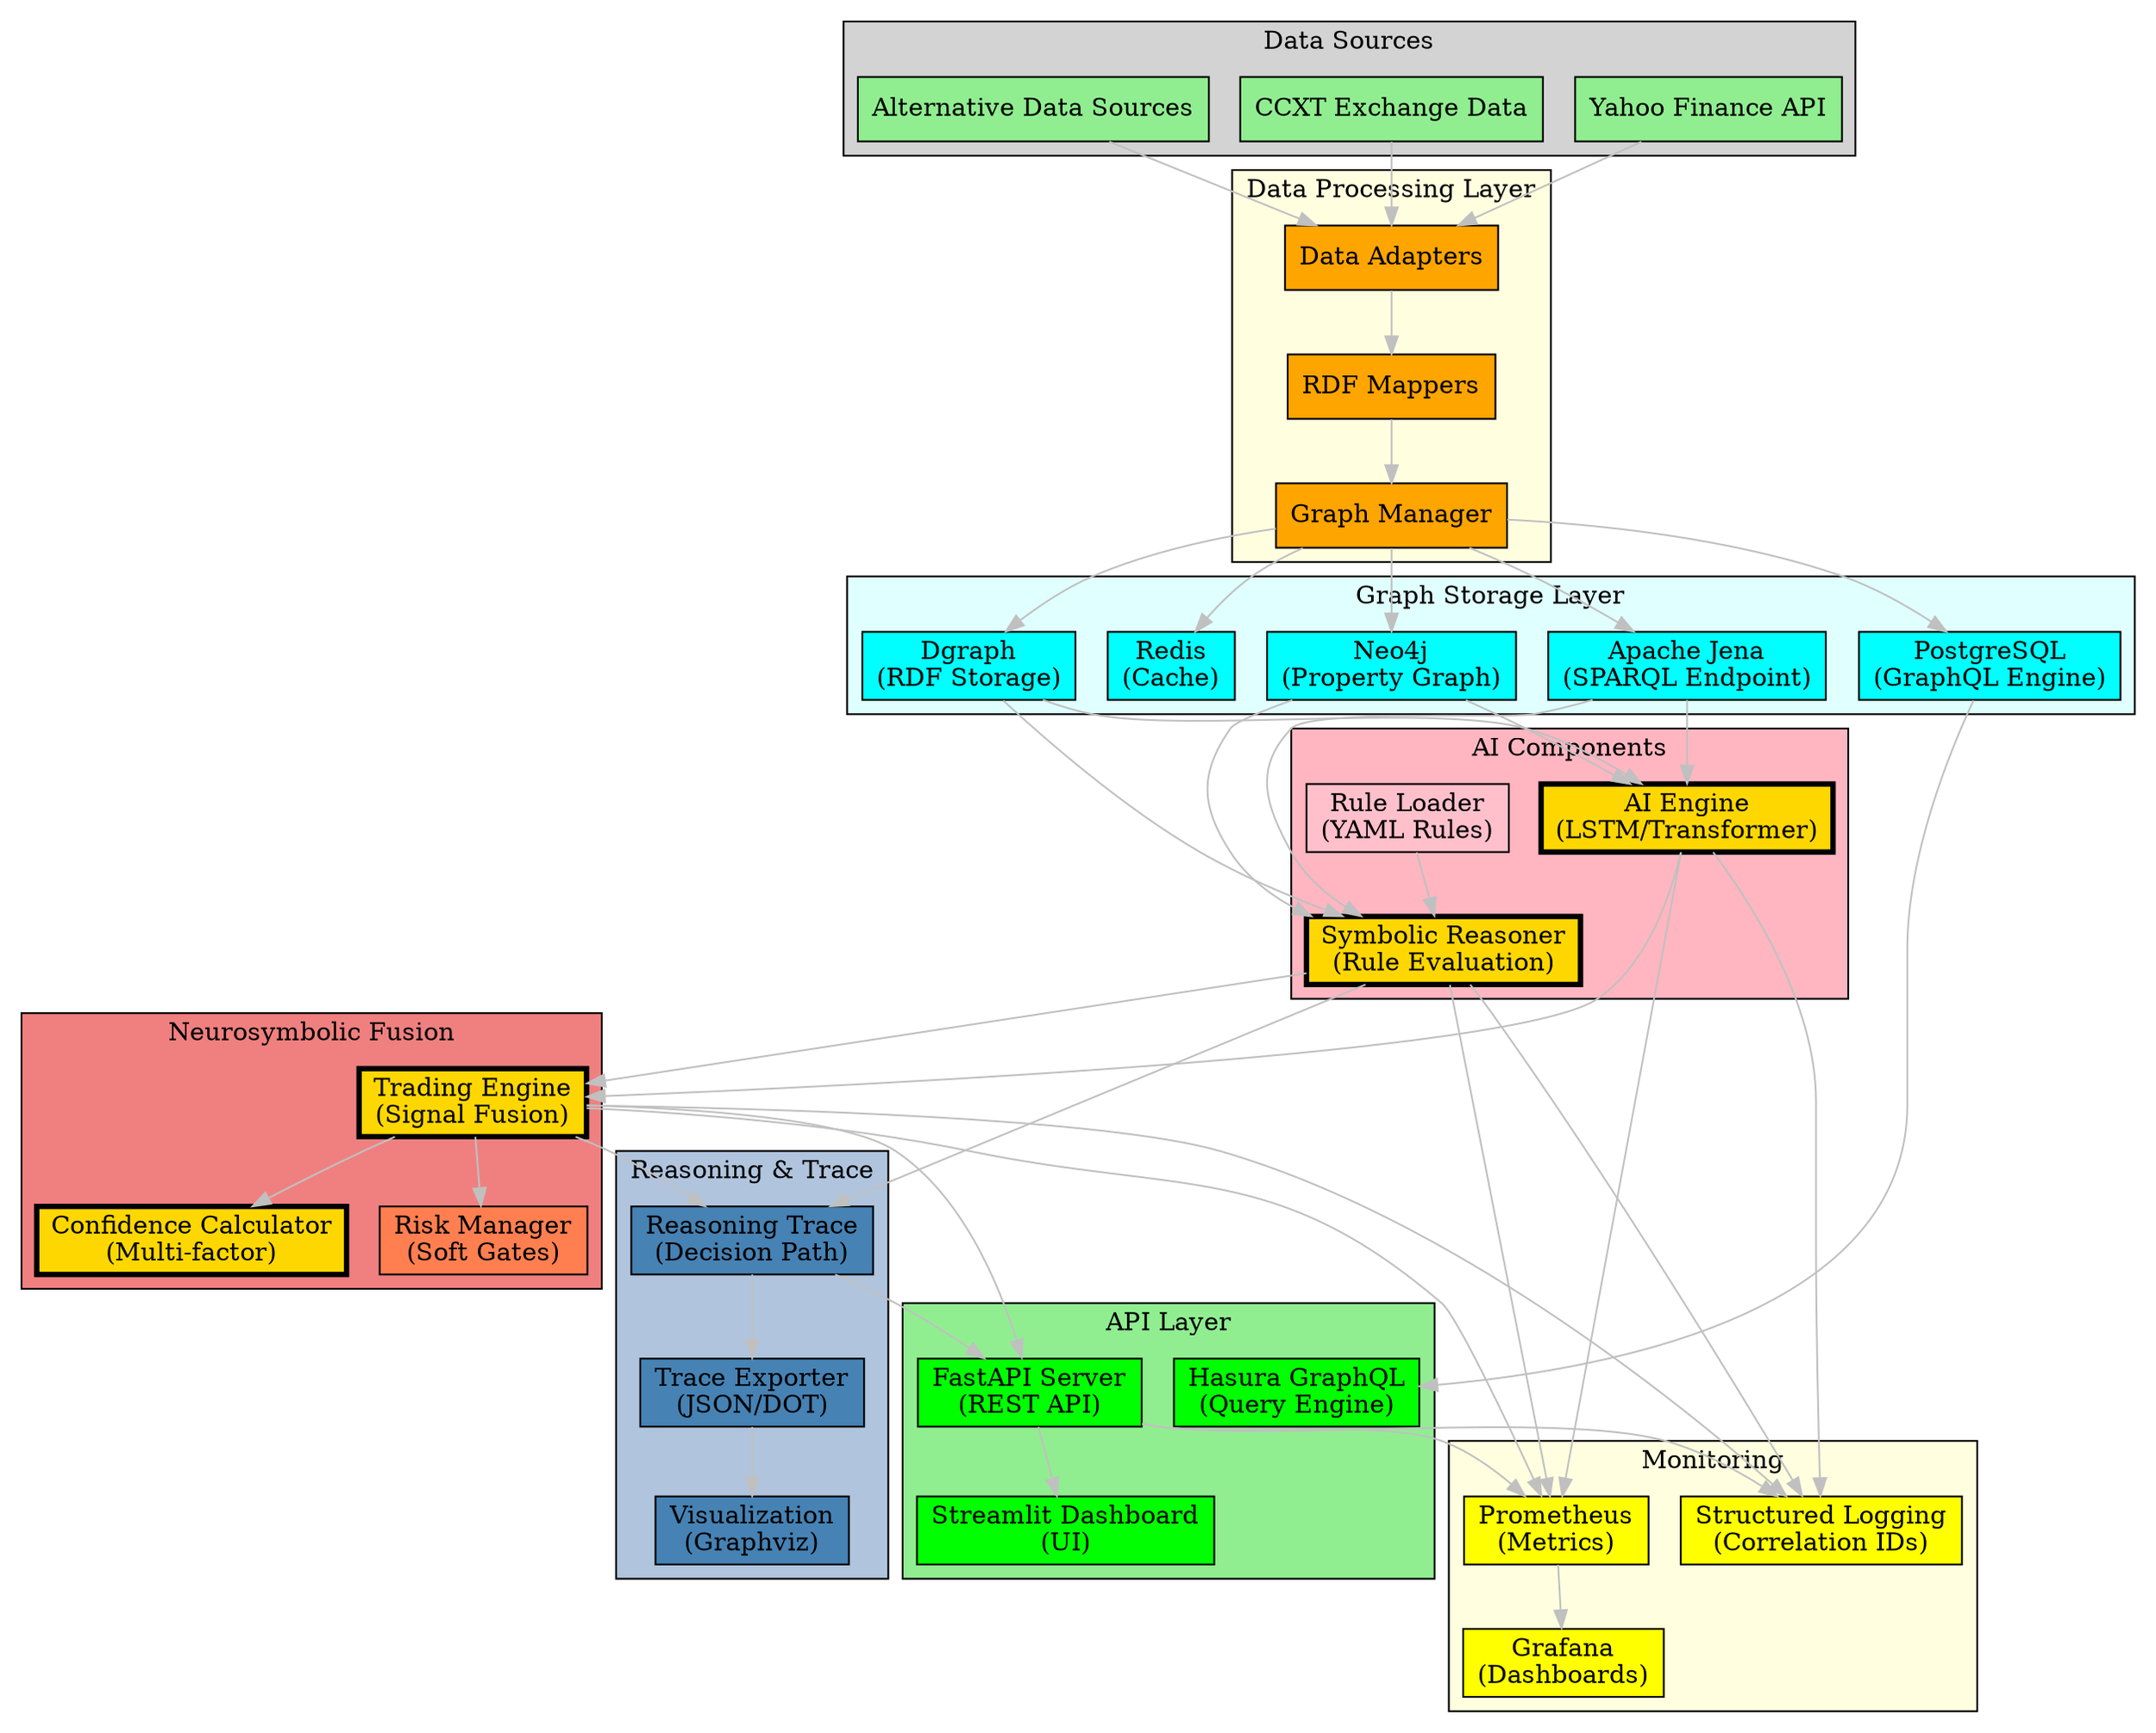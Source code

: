 digraph HFT_Neurosymbolic_System {
    rankdir=TB;
    node [shape=box, style=filled, fillcolor=lightblue];
    edge [color=gray];
    
    // Data Sources
    subgraph cluster_data_sources {
        label="Data Sources";
        style=filled;
        fillcolor=lightgray;
        
        YahooFinance [label="Yahoo Finance API", fillcolor=lightgreen];
        CCXT [label="CCXT Exchange Data", fillcolor=lightgreen];
        AlternativeData [label="Alternative Data Sources", fillcolor=lightgreen];
    }
    
    // Data Processing Layer
    subgraph cluster_data_processing {
        label="Data Processing Layer";
        style=filled;
        fillcolor=lightyellow;
        
        DataAdapters [label="Data Adapters", fillcolor=orange];
        RDFMappers [label="RDF Mappers", fillcolor=orange];
        GraphManager [label="Graph Manager", fillcolor=orange];
    }
    
    // Storage Layer
    subgraph cluster_storage {
        label="Graph Storage Layer";
        style=filled;
        fillcolor=lightcyan;
        
        Dgraph [label="Dgraph\n(RDF Storage)", fillcolor=cyan];
        Neo4j [label="Neo4j\n(Property Graph)", fillcolor=cyan];
        Jena [label="Apache Jena\n(SPARQL Endpoint)", fillcolor=cyan];
        Redis [label="Redis\n(Cache)", fillcolor=cyan];
        PostgreSQL [label="PostgreSQL\n(GraphQL Engine)", fillcolor=cyan];
    }
    
    // Core AI Components
    subgraph cluster_ai_components {
        label="AI Components";
        style=filled;
        fillcolor=lightpink;
        
        AIEngine [label="AI Engine\n(LSTM/Transformer)", fillcolor=pink];
        SymbolicReasoner [label="Symbolic Reasoner\n(Rule Evaluation)", fillcolor=pink];
        RuleLoader [label="Rule Loader\n(YAML Rules)", fillcolor=pink];
    }
    
    // Fusion Layer
    subgraph cluster_fusion {
        label="Neurosymbolic Fusion";
        style=filled;
        fillcolor=lightcoral;
        
        TradingEngine [label="Trading Engine\n(Signal Fusion)", fillcolor=coral];
        ConfidenceCalculator [label="Confidence Calculator\n(Multi-factor)", fillcolor=coral];
        RiskManager [label="Risk Manager\n(Soft Gates)", fillcolor=coral];
    }
    
    // Reasoning and Trace
    subgraph cluster_reasoning {
        label="Reasoning & Trace";
        style=filled;
        fillcolor=lightsteelblue;
        
        ReasoningTrace [label="Reasoning Trace\n(Decision Path)", fillcolor=steelblue];
        TraceExporter [label="Trace Exporter\n(JSON/DOT)", fillcolor=steelblue];
        Visualization [label="Visualization\n(Graphviz)", fillcolor=steelblue];
    }
    
    // API Layer
    subgraph cluster_api {
        label="API Layer";
        style=filled;
        fillcolor=lightgreen;
        
        FastAPI [label="FastAPI Server\n(REST API)", fillcolor=green];
        Streamlit [label="Streamlit Dashboard\n(UI)", fillcolor=green];
        GraphQL [label="Hasura GraphQL\n(Query Engine)", fillcolor=green];
    }
    
    // Monitoring
    subgraph cluster_monitoring {
        label="Monitoring";
        style=filled;
        fillcolor=lightyellow;
        
        Prometheus [label="Prometheus\n(Metrics)", fillcolor=yellow];
        Grafana [label="Grafana\n(Dashboards)", fillcolor=yellow];
        StructuredLogging [label="Structured Logging\n(Correlation IDs)", fillcolor=yellow];
    }
    
    // Data Flow
    YahooFinance -> DataAdapters;
    CCXT -> DataAdapters;
    AlternativeData -> DataAdapters;
    
    DataAdapters -> RDFMappers;
    RDFMappers -> GraphManager;
    
    GraphManager -> Dgraph;
    GraphManager -> Neo4j;
    GraphManager -> Jena;
    GraphManager -> Redis;
    GraphManager -> PostgreSQL;
    
    // AI Processing Flow
    Dgraph -> AIEngine;
    Neo4j -> AIEngine;
    Jena -> AIEngine;
    
    Dgraph -> SymbolicReasoner;
    Neo4j -> SymbolicReasoner;
    Jena -> SymbolicReasoner;
    
    RuleLoader -> SymbolicReasoner;
    
    // Fusion Flow
    AIEngine -> TradingEngine;
    SymbolicReasoner -> TradingEngine;
    TradingEngine -> ConfidenceCalculator;
    TradingEngine -> RiskManager;
    
    // Reasoning Flow
    SymbolicReasoner -> ReasoningTrace;
    TradingEngine -> ReasoningTrace;
    ReasoningTrace -> TraceExporter;
    TraceExporter -> Visualization;
    
    // API Flow
    TradingEngine -> FastAPI;
    ReasoningTrace -> FastAPI;
    FastAPI -> Streamlit;
    PostgreSQL -> GraphQL;
    
    // Monitoring Flow
    AIEngine -> Prometheus;
    SymbolicReasoner -> Prometheus;
    TradingEngine -> Prometheus;
    FastAPI -> Prometheus;
    Prometheus -> Grafana;
    
    AIEngine -> StructuredLogging;
    SymbolicReasoner -> StructuredLogging;
    TradingEngine -> StructuredLogging;
    FastAPI -> StructuredLogging;
    
    // Key Components Highlighting
    AIEngine [fillcolor=gold, style=filled, penwidth=3];
    SymbolicReasoner [fillcolor=gold, style=filled, penwidth=3];
    TradingEngine [fillcolor=gold, style=filled, penwidth=3];
    ConfidenceCalculator [fillcolor=gold, style=filled, penwidth=3];
}
